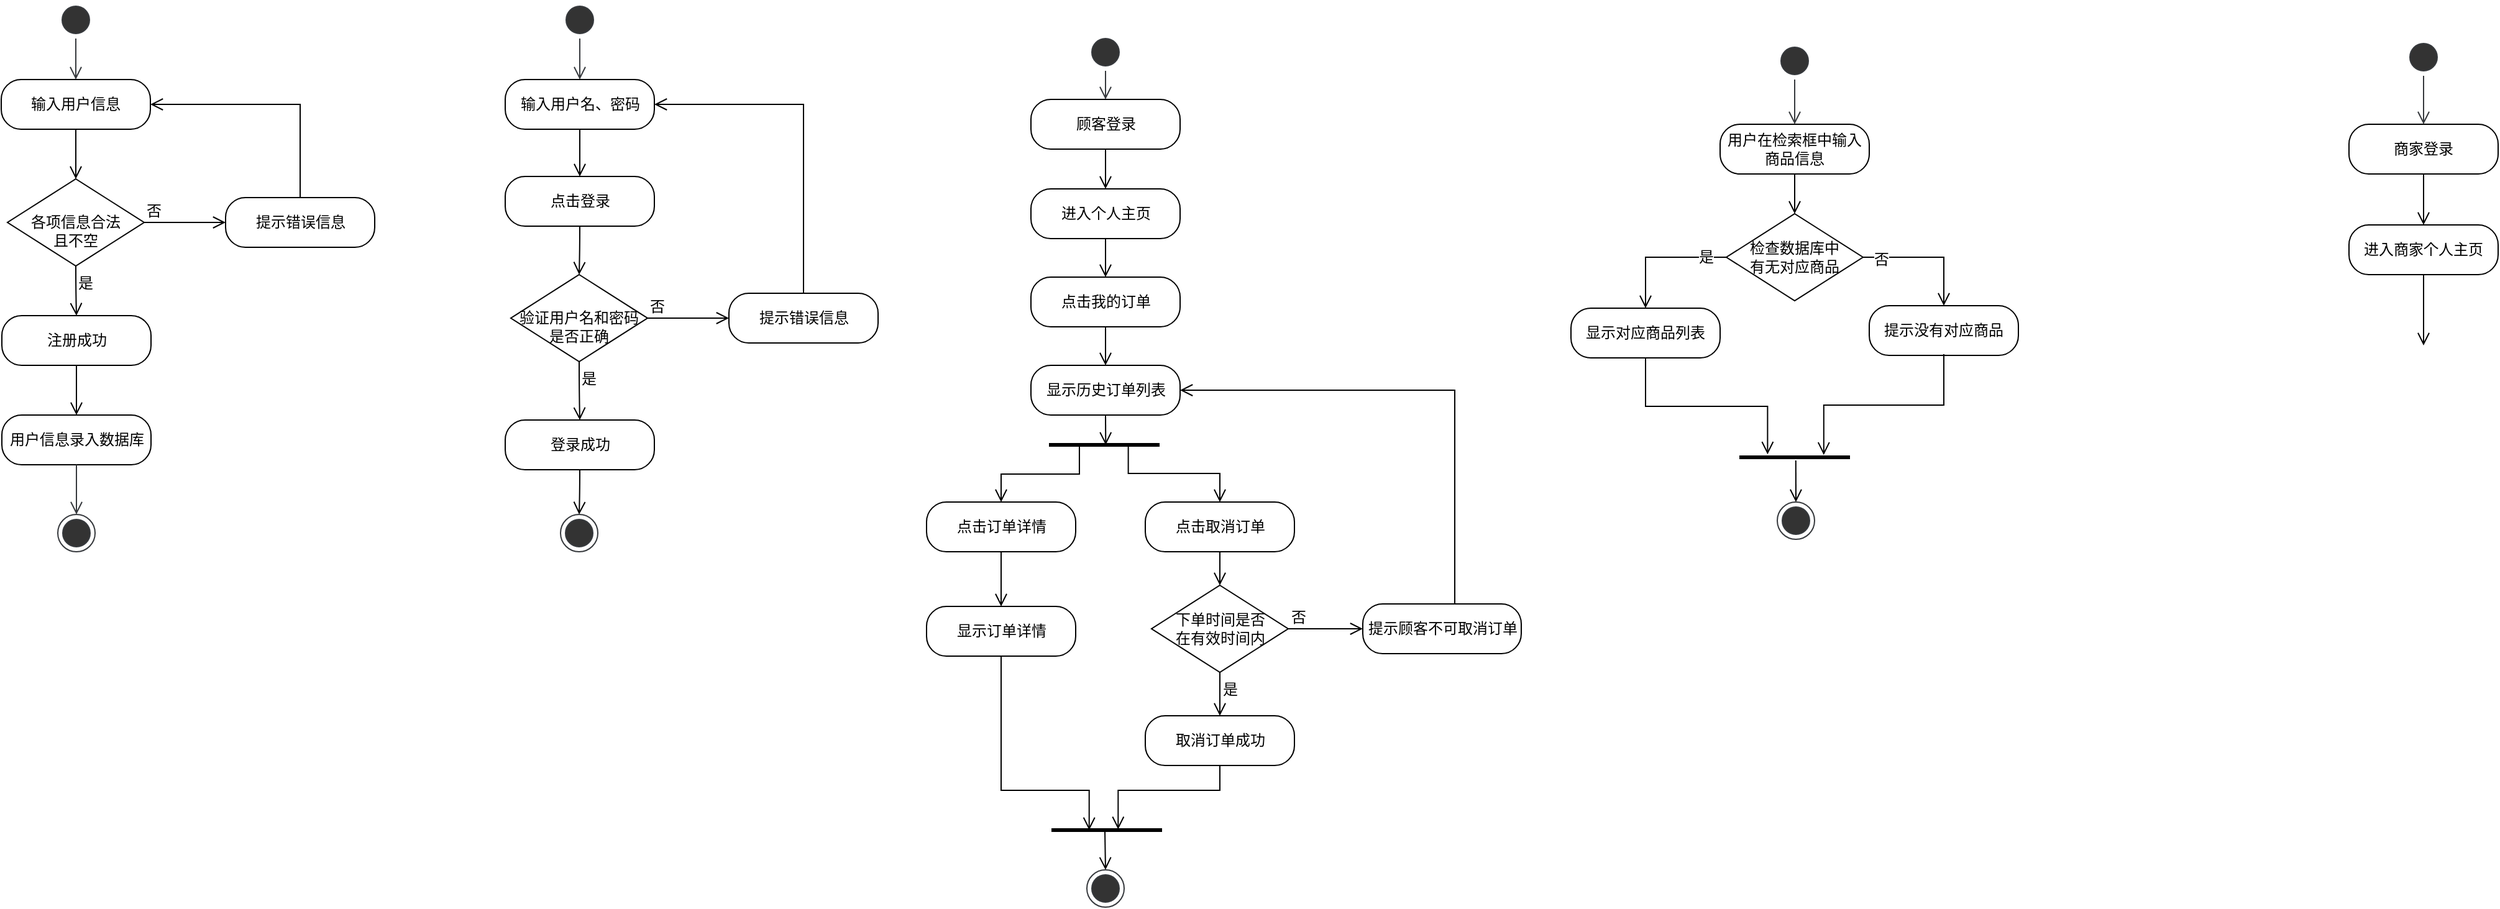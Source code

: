 <mxfile version="20.6.0" type="github">
  <diagram name="Page-1" id="e7e014a7-5840-1c2e-5031-d8a46d1fe8dd">
    <mxGraphModel dx="932" dy="945" grid="0" gridSize="10" guides="1" tooltips="1" connect="1" arrows="1" fold="1" page="1" pageScale="1" pageWidth="2336" pageHeight="1654" background="none" math="0" shadow="0">
      <root>
        <mxCell id="0" />
        <mxCell id="1" parent="0" />
        <mxCell id="2PEdcS31-i6fL5ac7267-42" value="" style="html=1;verticalAlign=bottom;endArrow=open;endSize=8;rounded=0;targetPerimeterSpacing=8;entryX=0.5;entryY=0;entryDx=0;entryDy=0;fontStyle=0;fontSize=12;startArrow=none;exitX=0.5;exitY=1;exitDx=0;exitDy=0;fillColor=#eeeeee;strokeColor=#36393d;" edge="1" source="2PEdcS31-i6fL5ac7267-41" parent="1" target="2PEdcS31-i6fL5ac7267-43">
          <mxGeometry relative="1" as="geometry">
            <mxPoint x="72" y="58" as="targetPoint" />
            <mxPoint x="72.5" y="18" as="sourcePoint" />
          </mxGeometry>
        </mxCell>
        <mxCell id="2PEdcS31-i6fL5ac7267-43" value="输入用户信息" style="rounded=1;whiteSpace=wrap;html=1;arcSize=40;fontStyle=0;fontSize=12;" vertex="1" parent="1">
          <mxGeometry x="12" y="78" width="120" height="40" as="geometry" />
        </mxCell>
        <mxCell id="2PEdcS31-i6fL5ac7267-44" value="" style="edgeStyle=orthogonalEdgeStyle;html=1;verticalAlign=bottom;endArrow=open;endSize=8;rounded=0;sourcePerimeterSpacing=8;targetPerimeterSpacing=8;curved=1;exitX=0.5;exitY=1;exitDx=0;exitDy=0;entryX=0.5;entryY=0;entryDx=0;entryDy=0;fontStyle=0;fontSize=12;" edge="1" source="2PEdcS31-i6fL5ac7267-43" parent="1" target="2PEdcS31-i6fL5ac7267-45">
          <mxGeometry relative="1" as="geometry">
            <mxPoint x="72" y="168" as="targetPoint" />
          </mxGeometry>
        </mxCell>
        <mxCell id="2PEdcS31-i6fL5ac7267-45" value="&lt;br style=&quot;font-size: 12px;&quot;&gt;各项信息合法&lt;br style=&quot;font-size: 12px;&quot;&gt;且不空" style="rhombus;whiteSpace=wrap;html=1;fontStyle=0;fontSize=12;" vertex="1" parent="1">
          <mxGeometry x="17" y="158" width="110" height="70" as="geometry" />
        </mxCell>
        <mxCell id="2PEdcS31-i6fL5ac7267-46" value="否" style="html=1;align=left;verticalAlign=bottom;endArrow=open;endSize=8;rounded=0;sourcePerimeterSpacing=8;targetPerimeterSpacing=8;exitX=1;exitY=0.5;exitDx=0;exitDy=0;entryX=0;entryY=0.5;entryDx=0;entryDy=0;fontStyle=0;fontSize=12;" edge="1" source="2PEdcS31-i6fL5ac7267-45" parent="1" target="2PEdcS31-i6fL5ac7267-50">
          <mxGeometry x="-1" relative="1" as="geometry">
            <mxPoint x="242.5" y="193" as="targetPoint" />
          </mxGeometry>
        </mxCell>
        <mxCell id="2PEdcS31-i6fL5ac7267-47" value="是" style="edgeStyle=orthogonalEdgeStyle;html=1;align=left;verticalAlign=top;endArrow=open;endSize=8;rounded=0;sourcePerimeterSpacing=8;targetPerimeterSpacing=8;curved=1;exitX=0.5;exitY=1;exitDx=0;exitDy=0;entryX=0.5;entryY=0;entryDx=0;entryDy=0;fontStyle=0;fontSize=12;" edge="1" source="2PEdcS31-i6fL5ac7267-45" parent="1" target="2PEdcS31-i6fL5ac7267-48">
          <mxGeometry x="-1" relative="1" as="geometry">
            <mxPoint x="72.5" y="278" as="targetPoint" />
          </mxGeometry>
        </mxCell>
        <mxCell id="2PEdcS31-i6fL5ac7267-48" value="注册成功" style="rounded=1;whiteSpace=wrap;html=1;arcSize=40;fontStyle=0;fontSize=12;" vertex="1" parent="1">
          <mxGeometry x="12.5" y="268" width="120" height="40" as="geometry" />
        </mxCell>
        <mxCell id="2PEdcS31-i6fL5ac7267-49" value="" style="edgeStyle=orthogonalEdgeStyle;html=1;verticalAlign=bottom;endArrow=open;endSize=8;rounded=0;sourcePerimeterSpacing=8;targetPerimeterSpacing=8;curved=1;exitX=0.5;exitY=1;exitDx=0;exitDy=0;entryX=0.5;entryY=0;entryDx=0;entryDy=0;fontStyle=0;fontSize=12;" edge="1" source="2PEdcS31-i6fL5ac7267-48" parent="1" target="2PEdcS31-i6fL5ac7267-52">
          <mxGeometry relative="1" as="geometry">
            <mxPoint x="72.5" y="387" as="targetPoint" />
          </mxGeometry>
        </mxCell>
        <mxCell id="2PEdcS31-i6fL5ac7267-50" value="提示错误信息" style="rounded=1;whiteSpace=wrap;html=1;arcSize=40;fontStyle=0;fontSize=12;" vertex="1" parent="1">
          <mxGeometry x="192.5" y="173" width="120" height="40" as="geometry" />
        </mxCell>
        <mxCell id="2PEdcS31-i6fL5ac7267-51" value="" style="edgeStyle=orthogonalEdgeStyle;html=1;verticalAlign=bottom;endArrow=open;endSize=8;rounded=0;sourcePerimeterSpacing=8;targetPerimeterSpacing=8;entryX=1;entryY=0.5;entryDx=0;entryDy=0;exitX=0.5;exitY=0;exitDx=0;exitDy=0;fontStyle=0;fontSize=12;" edge="1" source="2PEdcS31-i6fL5ac7267-50" parent="1" target="2PEdcS31-i6fL5ac7267-43">
          <mxGeometry relative="1" as="geometry">
            <mxPoint x="322.5" y="278" as="targetPoint" />
            <Array as="points">
              <mxPoint x="252.5" y="98" />
            </Array>
          </mxGeometry>
        </mxCell>
        <mxCell id="2PEdcS31-i6fL5ac7267-52" value="用户信息录入数据库" style="rounded=1;whiteSpace=wrap;html=1;arcSize=40;fontStyle=0;fontSize=12;" vertex="1" parent="1">
          <mxGeometry x="12.5" y="348" width="120" height="40" as="geometry" />
        </mxCell>
        <mxCell id="2PEdcS31-i6fL5ac7267-53" value="" style="edgeStyle=orthogonalEdgeStyle;html=1;verticalAlign=bottom;endArrow=open;endSize=8;rounded=0;sourcePerimeterSpacing=8;targetPerimeterSpacing=8;curved=1;exitX=0.5;exitY=1;exitDx=0;exitDy=0;entryX=0.5;entryY=0;entryDx=0;entryDy=0;fillColor=#eeeeee;strokeColor=#36393d;" edge="1" source="2PEdcS31-i6fL5ac7267-52" parent="1" target="2PEdcS31-i6fL5ac7267-54">
          <mxGeometry relative="1" as="geometry">
            <mxPoint x="72.5" y="508" as="targetPoint" />
          </mxGeometry>
        </mxCell>
        <mxCell id="2PEdcS31-i6fL5ac7267-54" value="" style="ellipse;html=1;shape=endState;fillColor=#333333;strokeColor=#36393d;" vertex="1" parent="1">
          <mxGeometry x="57.5" y="428" width="30" height="30" as="geometry" />
        </mxCell>
        <mxCell id="2PEdcS31-i6fL5ac7267-41" value="" style="ellipse;html=1;shape=startState;fillColor=#333333;strokeColor=#36393d;" vertex="1" parent="1">
          <mxGeometry x="57" y="15" width="30" height="30" as="geometry" />
        </mxCell>
        <mxCell id="2PEdcS31-i6fL5ac7267-56" value="" style="html=1;verticalAlign=bottom;endArrow=open;endSize=8;rounded=0;targetPerimeterSpacing=8;entryX=0.5;entryY=0;entryDx=0;entryDy=0;fontStyle=0;fontSize=12;startArrow=none;exitX=0.5;exitY=1;exitDx=0;exitDy=0;fillColor=#eeeeee;strokeColor=#36393d;" edge="1" parent="1" source="2PEdcS31-i6fL5ac7267-69" target="2PEdcS31-i6fL5ac7267-57">
          <mxGeometry relative="1" as="geometry">
            <mxPoint x="477.5" y="58" as="targetPoint" />
            <mxPoint x="478" y="18" as="sourcePoint" />
          </mxGeometry>
        </mxCell>
        <mxCell id="2PEdcS31-i6fL5ac7267-57" value="输入用户名、密码" style="rounded=1;whiteSpace=wrap;html=1;arcSize=40;fontStyle=0;fontSize=12;" vertex="1" parent="1">
          <mxGeometry x="417.5" y="78" width="120" height="40" as="geometry" />
        </mxCell>
        <mxCell id="2PEdcS31-i6fL5ac7267-58" value="" style="edgeStyle=orthogonalEdgeStyle;html=1;verticalAlign=bottom;endArrow=open;endSize=8;rounded=0;sourcePerimeterSpacing=8;targetPerimeterSpacing=8;curved=1;exitX=0.5;exitY=1;exitDx=0;exitDy=0;entryX=0.5;entryY=0;entryDx=0;entryDy=0;fontStyle=0;fontSize=12;" edge="1" parent="1" source="2PEdcS31-i6fL5ac7267-57" target="2PEdcS31-i6fL5ac7267-70">
          <mxGeometry relative="1" as="geometry">
            <mxPoint x="477.5" y="168" as="targetPoint" />
          </mxGeometry>
        </mxCell>
        <mxCell id="2PEdcS31-i6fL5ac7267-59" value="&lt;br&gt;验证用户名和密码&lt;br&gt;是否正确" style="rhombus;whiteSpace=wrap;html=1;fontStyle=0;fontSize=12;" vertex="1" parent="1">
          <mxGeometry x="422" y="235" width="110" height="70" as="geometry" />
        </mxCell>
        <mxCell id="2PEdcS31-i6fL5ac7267-60" value="否" style="html=1;align=left;verticalAlign=bottom;endArrow=open;endSize=8;rounded=0;sourcePerimeterSpacing=8;targetPerimeterSpacing=8;exitX=1;exitY=0.5;exitDx=0;exitDy=0;entryX=0;entryY=0.5;entryDx=0;entryDy=0;fontStyle=0;fontSize=12;" edge="1" parent="1" source="2PEdcS31-i6fL5ac7267-59" target="2PEdcS31-i6fL5ac7267-64">
          <mxGeometry x="-1" relative="1" as="geometry">
            <mxPoint x="647.5" y="270" as="targetPoint" />
          </mxGeometry>
        </mxCell>
        <mxCell id="2PEdcS31-i6fL5ac7267-61" value="是" style="edgeStyle=orthogonalEdgeStyle;html=1;align=left;verticalAlign=top;endArrow=open;endSize=8;rounded=0;sourcePerimeterSpacing=8;targetPerimeterSpacing=8;curved=1;exitX=0.5;exitY=1;exitDx=0;exitDy=0;entryX=0.5;entryY=0;entryDx=0;entryDy=0;fontStyle=0;fontSize=12;" edge="1" parent="1" source="2PEdcS31-i6fL5ac7267-59" target="2PEdcS31-i6fL5ac7267-62">
          <mxGeometry x="-1" relative="1" as="geometry">
            <mxPoint x="477.5" y="363" as="targetPoint" />
          </mxGeometry>
        </mxCell>
        <mxCell id="2PEdcS31-i6fL5ac7267-62" value="登录成功" style="rounded=1;whiteSpace=wrap;html=1;arcSize=40;fontStyle=0;fontSize=12;" vertex="1" parent="1">
          <mxGeometry x="417.5" y="352" width="120" height="40" as="geometry" />
        </mxCell>
        <mxCell id="2PEdcS31-i6fL5ac7267-63" value="" style="edgeStyle=orthogonalEdgeStyle;html=1;verticalAlign=bottom;endArrow=open;endSize=8;rounded=0;sourcePerimeterSpacing=8;targetPerimeterSpacing=8;curved=1;exitX=0.5;exitY=1;exitDx=0;exitDy=0;entryX=0.5;entryY=0;entryDx=0;entryDy=0;fontStyle=0;fontSize=12;" edge="1" parent="1" source="2PEdcS31-i6fL5ac7267-62" target="2PEdcS31-i6fL5ac7267-68">
          <mxGeometry relative="1" as="geometry">
            <mxPoint x="477.5" y="433" as="targetPoint" />
          </mxGeometry>
        </mxCell>
        <mxCell id="2PEdcS31-i6fL5ac7267-64" value="提示错误信息" style="rounded=1;whiteSpace=wrap;html=1;arcSize=40;fontStyle=0;fontSize=12;" vertex="1" parent="1">
          <mxGeometry x="597.5" y="250" width="120" height="40" as="geometry" />
        </mxCell>
        <mxCell id="2PEdcS31-i6fL5ac7267-65" value="" style="edgeStyle=orthogonalEdgeStyle;html=1;verticalAlign=bottom;endArrow=open;endSize=8;rounded=0;sourcePerimeterSpacing=8;targetPerimeterSpacing=8;entryX=1;entryY=0.5;entryDx=0;entryDy=0;exitX=0.5;exitY=0;exitDx=0;exitDy=0;fontStyle=0;fontSize=12;" edge="1" parent="1" source="2PEdcS31-i6fL5ac7267-64" target="2PEdcS31-i6fL5ac7267-57">
          <mxGeometry relative="1" as="geometry">
            <mxPoint x="728" y="278" as="targetPoint" />
            <Array as="points">
              <mxPoint x="658" y="98" />
            </Array>
          </mxGeometry>
        </mxCell>
        <mxCell id="2PEdcS31-i6fL5ac7267-68" value="" style="ellipse;html=1;shape=endState;fillColor=#333333;strokeColor=#36393d;" vertex="1" parent="1">
          <mxGeometry x="462" y="428" width="30" height="30" as="geometry" />
        </mxCell>
        <mxCell id="2PEdcS31-i6fL5ac7267-69" value="" style="ellipse;html=1;shape=startState;fillColor=#333333;strokeColor=#36393d;" vertex="1" parent="1">
          <mxGeometry x="462.5" y="15" width="30" height="30" as="geometry" />
        </mxCell>
        <mxCell id="2PEdcS31-i6fL5ac7267-70" value="点击登录" style="rounded=1;whiteSpace=wrap;html=1;arcSize=40;fontStyle=0;fontSize=12;" vertex="1" parent="1">
          <mxGeometry x="417.5" y="156" width="120" height="40" as="geometry" />
        </mxCell>
        <mxCell id="2PEdcS31-i6fL5ac7267-71" value="" style="edgeStyle=orthogonalEdgeStyle;html=1;verticalAlign=bottom;endArrow=open;endSize=8;rounded=0;sourcePerimeterSpacing=8;targetPerimeterSpacing=8;curved=1;exitX=0.5;exitY=1;exitDx=0;exitDy=0;entryX=0.5;entryY=0;entryDx=0;entryDy=0;fontStyle=0;fontSize=12;" edge="1" parent="1" source="2PEdcS31-i6fL5ac7267-70" target="2PEdcS31-i6fL5ac7267-59">
          <mxGeometry relative="1" as="geometry">
            <mxPoint x="348" y="189" as="targetPoint" />
          </mxGeometry>
        </mxCell>
        <mxCell id="2PEdcS31-i6fL5ac7267-72" value="" style="html=1;verticalAlign=bottom;endArrow=open;endSize=8;rounded=0;targetPerimeterSpacing=8;entryX=0.5;entryY=0;entryDx=0;entryDy=0;fontStyle=0;fontSize=12;startArrow=none;exitX=0.5;exitY=1;exitDx=0;exitDy=0;fillColor=#eeeeee;strokeColor=#36393d;" edge="1" parent="1" source="2PEdcS31-i6fL5ac7267-83" target="2PEdcS31-i6fL5ac7267-73">
          <mxGeometry relative="1" as="geometry">
            <mxPoint x="900.5" y="74" as="targetPoint" />
            <mxPoint x="901" y="34" as="sourcePoint" />
          </mxGeometry>
        </mxCell>
        <mxCell id="2PEdcS31-i6fL5ac7267-73" value="顾客登录" style="rounded=1;whiteSpace=wrap;html=1;arcSize=40;fontStyle=0;fontSize=12;" vertex="1" parent="1">
          <mxGeometry x="840.5" y="94" width="120" height="40" as="geometry" />
        </mxCell>
        <mxCell id="2PEdcS31-i6fL5ac7267-74" value="" style="edgeStyle=orthogonalEdgeStyle;html=1;verticalAlign=bottom;endArrow=open;endSize=8;rounded=0;sourcePerimeterSpacing=8;targetPerimeterSpacing=8;curved=1;exitX=0.5;exitY=1;exitDx=0;exitDy=0;entryX=0.5;entryY=0;entryDx=0;entryDy=0;fontStyle=0;fontSize=12;" edge="1" parent="1" source="2PEdcS31-i6fL5ac7267-73" target="2PEdcS31-i6fL5ac7267-84">
          <mxGeometry relative="1" as="geometry">
            <mxPoint x="900.5" y="184" as="targetPoint" />
          </mxGeometry>
        </mxCell>
        <mxCell id="2PEdcS31-i6fL5ac7267-79" value="" style="html=1;verticalAlign=bottom;endArrow=open;endSize=8;rounded=0;sourcePerimeterSpacing=8;targetPerimeterSpacing=8;exitX=0.483;exitY=0.5;exitDx=0;exitDy=0;entryX=0.5;entryY=0;entryDx=0;entryDy=0;fontStyle=0;fontSize=12;exitPerimeter=0;" edge="1" parent="1" source="2PEdcS31-i6fL5ac7267-103" target="2PEdcS31-i6fL5ac7267-82">
          <mxGeometry relative="1" as="geometry">
            <mxPoint x="891.5" y="806" as="targetPoint" />
            <mxPoint x="891.5" y="765" as="sourcePoint" />
          </mxGeometry>
        </mxCell>
        <mxCell id="2PEdcS31-i6fL5ac7267-81" value="" style="edgeStyle=orthogonalEdgeStyle;html=1;verticalAlign=bottom;endArrow=open;endSize=8;rounded=0;sourcePerimeterSpacing=8;targetPerimeterSpacing=8;entryX=1;entryY=0.5;entryDx=0;entryDy=0;exitX=0.5;exitY=0;exitDx=0;exitDy=0;fontStyle=0;fontSize=12;" edge="1" parent="1" source="2PEdcS31-i6fL5ac7267-98" target="2PEdcS31-i6fL5ac7267-88">
          <mxGeometry relative="1" as="geometry">
            <mxPoint x="1152" y="281" as="targetPoint" />
            <Array as="points">
              <mxPoint x="1175.5" y="507" />
              <mxPoint x="1181.5" y="507" />
              <mxPoint x="1181.5" y="315" />
            </Array>
            <mxPoint x="1078.5" y="521" as="sourcePoint" />
          </mxGeometry>
        </mxCell>
        <mxCell id="2PEdcS31-i6fL5ac7267-82" value="" style="ellipse;html=1;shape=endState;fillColor=#333333;strokeColor=#36393d;" vertex="1" parent="1">
          <mxGeometry x="885.5" y="714" width="30" height="30" as="geometry" />
        </mxCell>
        <mxCell id="2PEdcS31-i6fL5ac7267-83" value="" style="ellipse;html=1;shape=startState;fillColor=#333333;strokeColor=#36393d;" vertex="1" parent="1">
          <mxGeometry x="885.5" y="41" width="30" height="30" as="geometry" />
        </mxCell>
        <mxCell id="2PEdcS31-i6fL5ac7267-84" value="进入个人主页" style="rounded=1;whiteSpace=wrap;html=1;arcSize=40;fontStyle=0;fontSize=12;" vertex="1" parent="1">
          <mxGeometry x="840.5" y="166" width="120" height="40" as="geometry" />
        </mxCell>
        <mxCell id="2PEdcS31-i6fL5ac7267-85" value="" style="edgeStyle=orthogonalEdgeStyle;html=1;verticalAlign=bottom;endArrow=open;endSize=8;rounded=0;sourcePerimeterSpacing=8;targetPerimeterSpacing=8;curved=1;exitX=0.5;exitY=1;exitDx=0;exitDy=0;entryX=0.5;entryY=0;entryDx=0;entryDy=0;fontStyle=0;fontSize=12;" edge="1" parent="1" source="2PEdcS31-i6fL5ac7267-84" target="2PEdcS31-i6fL5ac7267-86">
          <mxGeometry relative="1" as="geometry">
            <mxPoint x="771" y="205" as="targetPoint" />
          </mxGeometry>
        </mxCell>
        <mxCell id="2PEdcS31-i6fL5ac7267-86" value="点击我的订单" style="rounded=1;whiteSpace=wrap;html=1;arcSize=40;fontStyle=0;fontSize=12;" vertex="1" parent="1">
          <mxGeometry x="840.5" y="237" width="120" height="40" as="geometry" />
        </mxCell>
        <mxCell id="2PEdcS31-i6fL5ac7267-87" value="" style="html=1;verticalAlign=bottom;endArrow=open;endSize=8;rounded=0;sourcePerimeterSpacing=8;targetPerimeterSpacing=8;exitX=0.5;exitY=1;exitDx=0;exitDy=0;fontStyle=0;fontSize=12;entryX=0.5;entryY=0;entryDx=0;entryDy=0;" edge="1" parent="1" source="2PEdcS31-i6fL5ac7267-86" target="2PEdcS31-i6fL5ac7267-88">
          <mxGeometry relative="1" as="geometry">
            <mxPoint x="900.5" y="344" as="targetPoint" />
          </mxGeometry>
        </mxCell>
        <mxCell id="2PEdcS31-i6fL5ac7267-88" value="显示历史订单列表" style="rounded=1;whiteSpace=wrap;html=1;arcSize=40;fontStyle=0;fontSize=12;" vertex="1" parent="1">
          <mxGeometry x="840.5" y="308" width="120" height="40" as="geometry" />
        </mxCell>
        <mxCell id="2PEdcS31-i6fL5ac7267-89" value="" style="html=1;verticalAlign=bottom;endArrow=open;endSize=8;rounded=0;sourcePerimeterSpacing=8;targetPerimeterSpacing=8;exitX=0.5;exitY=1;exitDx=0;exitDy=0;fontStyle=0;fontSize=12;entryX=0.513;entryY=0.5;entryDx=0;entryDy=0;entryPerimeter=0;" edge="1" parent="1" source="2PEdcS31-i6fL5ac7267-88" target="2PEdcS31-i6fL5ac7267-90">
          <mxGeometry relative="1" as="geometry">
            <mxPoint x="903.5" y="382" as="targetPoint" />
          </mxGeometry>
        </mxCell>
        <mxCell id="2PEdcS31-i6fL5ac7267-90" value="" style="line;strokeWidth=3;fillColor=none;align=left;verticalAlign=middle;spacingTop=-1;spacingLeft=3;spacingRight=3;rotatable=0;labelPosition=right;points=[];portConstraint=eastwest;strokeColor=inherit;fontSize=12;" vertex="1" parent="1">
          <mxGeometry x="855" y="368" width="89" height="8" as="geometry" />
        </mxCell>
        <mxCell id="2PEdcS31-i6fL5ac7267-91" value="点击订单详情" style="rounded=1;whiteSpace=wrap;html=1;arcSize=40;fontStyle=0;fontSize=12;" vertex="1" parent="1">
          <mxGeometry x="756.5" y="418" width="120" height="40" as="geometry" />
        </mxCell>
        <mxCell id="2PEdcS31-i6fL5ac7267-92" value="点击取消订单" style="rounded=1;whiteSpace=wrap;html=1;arcSize=40;fontStyle=0;fontSize=12;" vertex="1" parent="1">
          <mxGeometry x="932.5" y="418" width="120" height="40" as="geometry" />
        </mxCell>
        <mxCell id="2PEdcS31-i6fL5ac7267-93" value="" style="html=1;verticalAlign=bottom;endArrow=open;endSize=8;rounded=0;sourcePerimeterSpacing=8;targetPerimeterSpacing=8;exitX=0.275;exitY=0.625;exitDx=0;exitDy=0;fontStyle=0;fontSize=12;entryX=0.5;entryY=0;entryDx=0;entryDy=0;exitPerimeter=0;edgeStyle=elbowEdgeStyle;elbow=vertical;" edge="1" parent="1" source="2PEdcS31-i6fL5ac7267-90" target="2PEdcS31-i6fL5ac7267-91">
          <mxGeometry relative="1" as="geometry">
            <mxPoint x="911" y="312" as="targetPoint" />
            <mxPoint x="911" y="283" as="sourcePoint" />
          </mxGeometry>
        </mxCell>
        <mxCell id="2PEdcS31-i6fL5ac7267-94" value="" style="html=1;verticalAlign=bottom;endArrow=open;endSize=8;rounded=0;sourcePerimeterSpacing=8;targetPerimeterSpacing=8;exitX=0.717;exitY=0.458;exitDx=0;exitDy=0;fontStyle=0;fontSize=12;entryX=0.5;entryY=0;entryDx=0;entryDy=0;exitPerimeter=0;edgeStyle=elbowEdgeStyle;elbow=vertical;" edge="1" parent="1" source="2PEdcS31-i6fL5ac7267-90" target="2PEdcS31-i6fL5ac7267-92">
          <mxGeometry relative="1" as="geometry">
            <mxPoint x="921" y="322" as="targetPoint" />
            <mxPoint x="921" y="293" as="sourcePoint" />
          </mxGeometry>
        </mxCell>
        <mxCell id="2PEdcS31-i6fL5ac7267-95" value="下单时间是否&lt;br&gt;在有效时间内" style="rhombus;whiteSpace=wrap;html=1;fontStyle=0;fontSize=12;" vertex="1" parent="1">
          <mxGeometry x="937.5" y="485" width="110" height="70" as="geometry" />
        </mxCell>
        <mxCell id="2PEdcS31-i6fL5ac7267-96" value="否" style="html=1;align=left;verticalAlign=bottom;endArrow=open;endSize=8;rounded=0;sourcePerimeterSpacing=8;targetPerimeterSpacing=8;exitX=1;exitY=0.5;exitDx=0;exitDy=0;entryX=0;entryY=0.5;entryDx=0;entryDy=0;fontStyle=0;fontSize=12;" edge="1" parent="1" source="2PEdcS31-i6fL5ac7267-95" target="2PEdcS31-i6fL5ac7267-98">
          <mxGeometry x="-1" relative="1" as="geometry">
            <mxPoint x="1165" y="527" as="targetPoint" />
          </mxGeometry>
        </mxCell>
        <mxCell id="2PEdcS31-i6fL5ac7267-97" value="是" style="html=1;align=left;verticalAlign=top;endArrow=open;endSize=8;rounded=0;sourcePerimeterSpacing=8;targetPerimeterSpacing=8;exitX=0.5;exitY=1;exitDx=0;exitDy=0;entryX=0.5;entryY=0;entryDx=0;entryDy=0;fontStyle=0;fontSize=12;" edge="1" parent="1" source="2PEdcS31-i6fL5ac7267-95" target="2PEdcS31-i6fL5ac7267-101">
          <mxGeometry x="-1" relative="1" as="geometry">
            <mxPoint x="995" y="609" as="targetPoint" />
          </mxGeometry>
        </mxCell>
        <mxCell id="2PEdcS31-i6fL5ac7267-98" value="提示顾客不可取消订单" style="rounded=1;whiteSpace=wrap;html=1;arcSize=40;fontStyle=0;fontSize=12;" vertex="1" parent="1">
          <mxGeometry x="1107.5" y="500" width="127.5" height="40" as="geometry" />
        </mxCell>
        <mxCell id="2PEdcS31-i6fL5ac7267-99" value="" style="edgeStyle=orthogonalEdgeStyle;html=1;align=left;verticalAlign=top;endArrow=open;endSize=8;rounded=0;sourcePerimeterSpacing=8;targetPerimeterSpacing=8;curved=1;exitX=0.5;exitY=1;exitDx=0;exitDy=0;entryX=0.5;entryY=0;entryDx=0;entryDy=0;fontStyle=0;fontSize=12;" edge="1" parent="1" source="2PEdcS31-i6fL5ac7267-92" target="2PEdcS31-i6fL5ac7267-95">
          <mxGeometry x="-1" relative="1" as="geometry">
            <mxPoint x="1005" y="619" as="targetPoint" />
            <mxPoint x="1004.5" y="572" as="sourcePoint" />
          </mxGeometry>
        </mxCell>
        <mxCell id="2PEdcS31-i6fL5ac7267-101" value="取消订单成功" style="rounded=1;whiteSpace=wrap;html=1;arcSize=40;fontStyle=0;fontSize=12;" vertex="1" parent="1">
          <mxGeometry x="932.5" y="590" width="120" height="40" as="geometry" />
        </mxCell>
        <mxCell id="2PEdcS31-i6fL5ac7267-102" value="" style="edgeStyle=elbowEdgeStyle;html=1;verticalAlign=bottom;endArrow=open;endSize=8;rounded=0;sourcePerimeterSpacing=8;targetPerimeterSpacing=8;exitX=0.5;exitY=1;exitDx=0;exitDy=0;entryX=0.603;entryY=0.417;entryDx=0;entryDy=0;fontStyle=0;fontSize=12;entryPerimeter=0;elbow=vertical;" edge="1" parent="1" source="2PEdcS31-i6fL5ac7267-101" target="2PEdcS31-i6fL5ac7267-103">
          <mxGeometry relative="1" as="geometry">
            <mxPoint x="1046" y="693" as="targetPoint" />
            <Array as="points">
              <mxPoint x="959.5" y="650" />
            </Array>
          </mxGeometry>
        </mxCell>
        <mxCell id="2PEdcS31-i6fL5ac7267-103" value="" style="line;strokeWidth=3;fillColor=none;align=left;verticalAlign=middle;spacingTop=-1;spacingLeft=3;spacingRight=3;rotatable=0;labelPosition=right;points=[];portConstraint=eastwest;strokeColor=inherit;fontSize=12;" vertex="1" parent="1">
          <mxGeometry x="857" y="678" width="89" height="8" as="geometry" />
        </mxCell>
        <mxCell id="2PEdcS31-i6fL5ac7267-104" value="显示订单详情" style="rounded=1;whiteSpace=wrap;html=1;arcSize=40;fontStyle=0;fontSize=12;" vertex="1" parent="1">
          <mxGeometry x="756.5" y="502" width="120" height="40" as="geometry" />
        </mxCell>
        <mxCell id="2PEdcS31-i6fL5ac7267-105" value="" style="html=1;verticalAlign=bottom;endArrow=open;endSize=8;rounded=0;sourcePerimeterSpacing=8;targetPerimeterSpacing=8;exitX=0.5;exitY=1;exitDx=0;exitDy=0;fontStyle=0;fontSize=12;entryX=0.341;entryY=0.5;entryDx=0;entryDy=0;entryPerimeter=0;edgeStyle=elbowEdgeStyle;elbow=vertical;" edge="1" parent="1" source="2PEdcS31-i6fL5ac7267-104" target="2PEdcS31-i6fL5ac7267-103">
          <mxGeometry relative="1" as="geometry">
            <mxPoint x="826.5" y="428" as="targetPoint" />
            <mxPoint x="888.975" y="391" as="sourcePoint" />
            <Array as="points">
              <mxPoint x="856.5" y="650" />
              <mxPoint x="849.5" y="667" />
            </Array>
          </mxGeometry>
        </mxCell>
        <mxCell id="2PEdcS31-i6fL5ac7267-106" value="" style="html=1;verticalAlign=bottom;endArrow=open;endSize=8;rounded=0;sourcePerimeterSpacing=8;targetPerimeterSpacing=8;exitX=0.5;exitY=1;exitDx=0;exitDy=0;fontStyle=0;fontSize=12;entryX=0.5;entryY=0;entryDx=0;entryDy=0;" edge="1" parent="1" source="2PEdcS31-i6fL5ac7267-91" target="2PEdcS31-i6fL5ac7267-104">
          <mxGeometry relative="1" as="geometry">
            <mxPoint x="836.5" y="438" as="targetPoint" />
            <mxPoint x="898.975" y="401" as="sourcePoint" />
          </mxGeometry>
        </mxCell>
        <mxCell id="2PEdcS31-i6fL5ac7267-108" value="" style="html=1;verticalAlign=bottom;endArrow=open;endSize=8;rounded=0;targetPerimeterSpacing=8;entryX=0.5;entryY=0;entryDx=0;entryDy=0;fontStyle=0;fontSize=12;startArrow=none;exitX=0.5;exitY=1;exitDx=0;exitDy=0;fillColor=#eeeeee;strokeColor=#36393d;" edge="1" parent="1" source="2PEdcS31-i6fL5ac7267-119" target="2PEdcS31-i6fL5ac7267-109">
          <mxGeometry relative="1" as="geometry">
            <mxPoint x="1455" y="75" as="targetPoint" />
            <mxPoint x="1455.5" y="35" as="sourcePoint" />
          </mxGeometry>
        </mxCell>
        <mxCell id="2PEdcS31-i6fL5ac7267-109" value="用户在检索框中输入商品信息" style="rounded=1;whiteSpace=wrap;html=1;arcSize=40;fontStyle=0;fontSize=12;" vertex="1" parent="1">
          <mxGeometry x="1395" y="114" width="120" height="40" as="geometry" />
        </mxCell>
        <mxCell id="2PEdcS31-i6fL5ac7267-111" value="检查数据库中&lt;br&gt;有无对应商品" style="rhombus;whiteSpace=wrap;html=1;fontStyle=0;fontSize=12;" vertex="1" parent="1">
          <mxGeometry x="1400" y="186" width="110" height="70" as="geometry" />
        </mxCell>
        <mxCell id="2PEdcS31-i6fL5ac7267-112" value="否" style="html=1;align=left;verticalAlign=bottom;endArrow=open;endSize=8;rounded=0;sourcePerimeterSpacing=8;targetPerimeterSpacing=8;exitX=1;exitY=0.5;exitDx=0;exitDy=0;entryX=0.5;entryY=0;entryDx=0;entryDy=0;fontStyle=0;fontSize=12;edgeStyle=orthogonalEdgeStyle;" edge="1" parent="1" source="2PEdcS31-i6fL5ac7267-111" target="2PEdcS31-i6fL5ac7267-116">
          <mxGeometry x="-0.867" y="-11" relative="1" as="geometry">
            <mxPoint x="1625" y="287" as="targetPoint" />
            <mxPoint as="offset" />
          </mxGeometry>
        </mxCell>
        <mxCell id="2PEdcS31-i6fL5ac7267-113" value="是" style="edgeStyle=orthogonalEdgeStyle;html=1;align=left;verticalAlign=top;endArrow=open;endSize=8;rounded=0;sourcePerimeterSpacing=8;targetPerimeterSpacing=8;exitX=0;exitY=0.5;exitDx=0;exitDy=0;fontStyle=0;fontSize=12;entryX=0.5;entryY=0;entryDx=0;entryDy=0;" edge="1" parent="1" source="2PEdcS31-i6fL5ac7267-111" target="2PEdcS31-i6fL5ac7267-122">
          <mxGeometry x="-0.551" y="-14" relative="1" as="geometry">
            <mxPoint x="1356" y="274" as="targetPoint" />
            <mxPoint as="offset" />
          </mxGeometry>
        </mxCell>
        <mxCell id="2PEdcS31-i6fL5ac7267-115" value="" style="html=1;verticalAlign=bottom;endArrow=open;endSize=8;rounded=0;sourcePerimeterSpacing=8;targetPerimeterSpacing=8;exitX=0.51;exitY=0.819;exitDx=0;exitDy=0;fontStyle=0;fontSize=12;exitPerimeter=0;entryX=0.5;entryY=0;entryDx=0;entryDy=0;" edge="1" parent="1" source="2PEdcS31-i6fL5ac7267-124" target="2PEdcS31-i6fL5ac7267-118">
          <mxGeometry relative="1" as="geometry">
            <mxPoint x="1452.5" y="452" as="targetPoint" />
            <mxPoint x="1452.5" y="411" as="sourcePoint" />
          </mxGeometry>
        </mxCell>
        <mxCell id="2PEdcS31-i6fL5ac7267-116" value="提示没有对应商品" style="rounded=1;whiteSpace=wrap;html=1;arcSize=40;fontStyle=0;fontSize=12;" vertex="1" parent="1">
          <mxGeometry x="1515" y="260" width="120" height="40" as="geometry" />
        </mxCell>
        <mxCell id="2PEdcS31-i6fL5ac7267-117" value="" style="html=1;verticalAlign=bottom;endArrow=open;endSize=8;rounded=0;sourcePerimeterSpacing=8;targetPerimeterSpacing=8;exitX=0.5;exitY=1;exitDx=0;exitDy=0;fontStyle=0;fontSize=12;entryX=0.763;entryY=0.384;entryDx=0;entryDy=0;entryPerimeter=0;edgeStyle=elbowEdgeStyle;elbow=vertical;" edge="1" parent="1">
          <mxGeometry relative="1" as="geometry">
            <mxPoint x="1478.407" y="380.072" as="targetPoint" />
            <Array as="points">
              <mxPoint x="1476" y="340" />
              <mxPoint x="1475" y="340" />
              <mxPoint x="1489" y="340" />
            </Array>
            <mxPoint x="1575" y="299" as="sourcePoint" />
          </mxGeometry>
        </mxCell>
        <mxCell id="2PEdcS31-i6fL5ac7267-118" value="" style="ellipse;html=1;shape=endState;fillColor=#333333;strokeColor=#36393d;" vertex="1" parent="1">
          <mxGeometry x="1441" y="418" width="30" height="30" as="geometry" />
        </mxCell>
        <mxCell id="2PEdcS31-i6fL5ac7267-119" value="" style="ellipse;html=1;shape=startState;fillColor=#333333;strokeColor=#36393d;" vertex="1" parent="1">
          <mxGeometry x="1440" y="48" width="30" height="30" as="geometry" />
        </mxCell>
        <mxCell id="2PEdcS31-i6fL5ac7267-121" value="" style="edgeStyle=orthogonalEdgeStyle;html=1;verticalAlign=bottom;endArrow=open;endSize=8;rounded=0;sourcePerimeterSpacing=8;targetPerimeterSpacing=8;curved=1;exitX=0.5;exitY=1;exitDx=0;exitDy=0;entryX=0.5;entryY=0;entryDx=0;entryDy=0;fontStyle=0;fontSize=12;" edge="1" parent="1" source="2PEdcS31-i6fL5ac7267-109" target="2PEdcS31-i6fL5ac7267-111">
          <mxGeometry relative="1" as="geometry">
            <mxPoint x="1325.5" y="206" as="targetPoint" />
            <mxPoint x="1455" y="213" as="sourcePoint" />
          </mxGeometry>
        </mxCell>
        <mxCell id="2PEdcS31-i6fL5ac7267-122" value="显示对应商品列表" style="rounded=1;whiteSpace=wrap;html=1;arcSize=40;fontStyle=0;fontSize=12;" vertex="1" parent="1">
          <mxGeometry x="1275" y="262" width="120" height="40" as="geometry" />
        </mxCell>
        <mxCell id="2PEdcS31-i6fL5ac7267-123" value="" style="html=1;verticalAlign=bottom;endArrow=open;endSize=8;rounded=0;sourcePerimeterSpacing=8;targetPerimeterSpacing=8;exitX=0.5;exitY=1;exitDx=0;exitDy=0;fontStyle=0;fontSize=12;entryX=0.255;entryY=0.199;entryDx=0;entryDy=0;entryPerimeter=0;edgeStyle=elbowEdgeStyle;elbow=vertical;" edge="1" parent="1" source="2PEdcS31-i6fL5ac7267-122" target="2PEdcS31-i6fL5ac7267-124">
          <mxGeometry relative="1" as="geometry">
            <mxPoint x="1425" y="369" as="targetPoint" />
            <mxPoint x="1645" y="317" as="sourcePoint" />
          </mxGeometry>
        </mxCell>
        <mxCell id="2PEdcS31-i6fL5ac7267-124" value="" style="line;strokeWidth=3;fillColor=none;align=left;verticalAlign=middle;spacingTop=-1;spacingLeft=3;spacingRight=3;rotatable=0;labelPosition=right;points=[];portConstraint=eastwest;strokeColor=inherit;fontSize=12;" vertex="1" parent="1">
          <mxGeometry x="1410.5" y="378" width="89" height="8" as="geometry" />
        </mxCell>
        <mxCell id="2PEdcS31-i6fL5ac7267-125" value="" style="ellipse;html=1;shape=startState;fillColor=#333333;strokeColor=#36393d;" vertex="1" parent="1">
          <mxGeometry x="1946" y="45" width="30" height="30" as="geometry" />
        </mxCell>
        <mxCell id="2PEdcS31-i6fL5ac7267-126" value="" style="html=1;verticalAlign=bottom;endArrow=open;endSize=8;rounded=0;targetPerimeterSpacing=8;entryX=0.5;entryY=0;entryDx=0;entryDy=0;fontStyle=0;fontSize=12;startArrow=none;exitX=0.5;exitY=1;exitDx=0;exitDy=0;fillColor=#eeeeee;strokeColor=#36393d;" edge="1" parent="1" target="2PEdcS31-i6fL5ac7267-127" source="2PEdcS31-i6fL5ac7267-125">
          <mxGeometry relative="1" as="geometry">
            <mxPoint x="1961" y="111" as="targetPoint" />
            <mxPoint x="1961" y="114" as="sourcePoint" />
          </mxGeometry>
        </mxCell>
        <mxCell id="2PEdcS31-i6fL5ac7267-127" value="商家登录" style="rounded=1;whiteSpace=wrap;html=1;arcSize=40;fontStyle=0;fontSize=12;" vertex="1" parent="1">
          <mxGeometry x="1901" y="114" width="120" height="40" as="geometry" />
        </mxCell>
        <mxCell id="2PEdcS31-i6fL5ac7267-128" value="" style="edgeStyle=orthogonalEdgeStyle;html=1;verticalAlign=bottom;endArrow=open;endSize=8;rounded=0;sourcePerimeterSpacing=8;targetPerimeterSpacing=8;curved=1;exitX=0.5;exitY=1;exitDx=0;exitDy=0;fontStyle=0;fontSize=12;entryX=0.5;entryY=0;entryDx=0;entryDy=0;" edge="1" parent="1" source="2PEdcS31-i6fL5ac7267-127" target="2PEdcS31-i6fL5ac7267-129">
          <mxGeometry relative="1" as="geometry">
            <mxPoint x="1961" y="198" as="targetPoint" />
            <mxPoint x="1961" y="249" as="sourcePoint" />
          </mxGeometry>
        </mxCell>
        <mxCell id="2PEdcS31-i6fL5ac7267-129" value="进入商家个人主页" style="rounded=1;whiteSpace=wrap;html=1;arcSize=40;fontStyle=0;fontSize=12;" vertex="1" parent="1">
          <mxGeometry x="1901" y="195" width="120" height="40" as="geometry" />
        </mxCell>
        <mxCell id="2PEdcS31-i6fL5ac7267-130" value="" style="edgeStyle=orthogonalEdgeStyle;html=1;verticalAlign=bottom;endArrow=open;endSize=8;rounded=0;sourcePerimeterSpacing=8;targetPerimeterSpacing=8;curved=1;exitX=0.5;exitY=1;exitDx=0;exitDy=0;fontStyle=0;fontSize=12;" edge="1" parent="1" source="2PEdcS31-i6fL5ac7267-129">
          <mxGeometry relative="1" as="geometry">
            <mxPoint x="1961" y="292" as="targetPoint" />
            <mxPoint x="1961" y="359" as="sourcePoint" />
          </mxGeometry>
        </mxCell>
      </root>
    </mxGraphModel>
  </diagram>
</mxfile>
